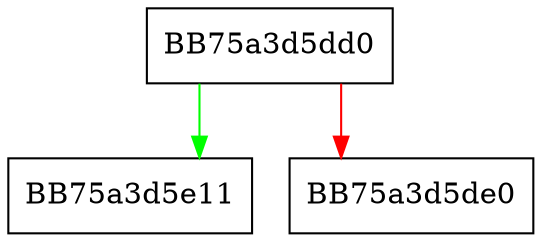 digraph DeserializeU32 {
  node [shape="box"];
  graph [splines=ortho];
  BB75a3d5dd0 -> BB75a3d5e11 [color="green"];
  BB75a3d5dd0 -> BB75a3d5de0 [color="red"];
}